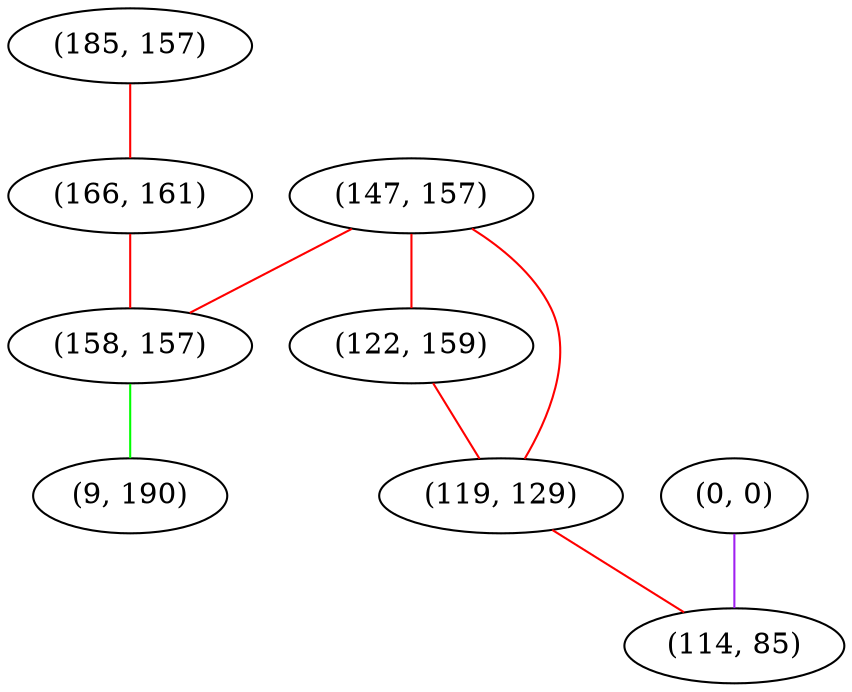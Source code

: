 graph "" {
"(185, 157)";
"(0, 0)";
"(147, 157)";
"(166, 161)";
"(158, 157)";
"(122, 159)";
"(9, 190)";
"(119, 129)";
"(114, 85)";
"(185, 157)" -- "(166, 161)"  [color=red, key=0, weight=1];
"(0, 0)" -- "(114, 85)"  [color=purple, key=0, weight=4];
"(147, 157)" -- "(122, 159)"  [color=red, key=0, weight=1];
"(147, 157)" -- "(158, 157)"  [color=red, key=0, weight=1];
"(147, 157)" -- "(119, 129)"  [color=red, key=0, weight=1];
"(166, 161)" -- "(158, 157)"  [color=red, key=0, weight=1];
"(158, 157)" -- "(9, 190)"  [color=green, key=0, weight=2];
"(122, 159)" -- "(119, 129)"  [color=red, key=0, weight=1];
"(119, 129)" -- "(114, 85)"  [color=red, key=0, weight=1];
}
